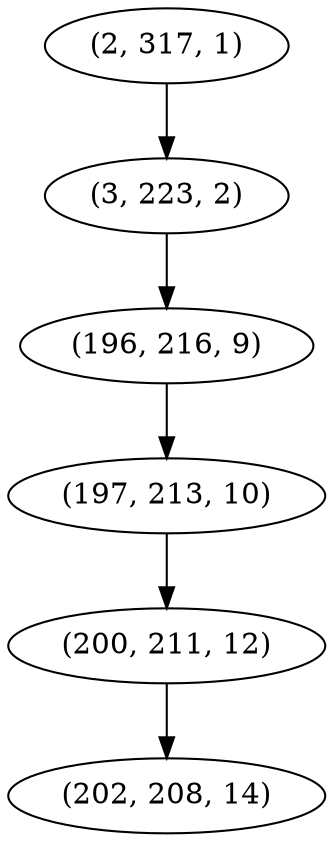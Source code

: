 digraph tree {
    "(2, 317, 1)";
    "(3, 223, 2)";
    "(196, 216, 9)";
    "(197, 213, 10)";
    "(200, 211, 12)";
    "(202, 208, 14)";
    "(2, 317, 1)" -> "(3, 223, 2)";
    "(3, 223, 2)" -> "(196, 216, 9)";
    "(196, 216, 9)" -> "(197, 213, 10)";
    "(197, 213, 10)" -> "(200, 211, 12)";
    "(200, 211, 12)" -> "(202, 208, 14)";
}

